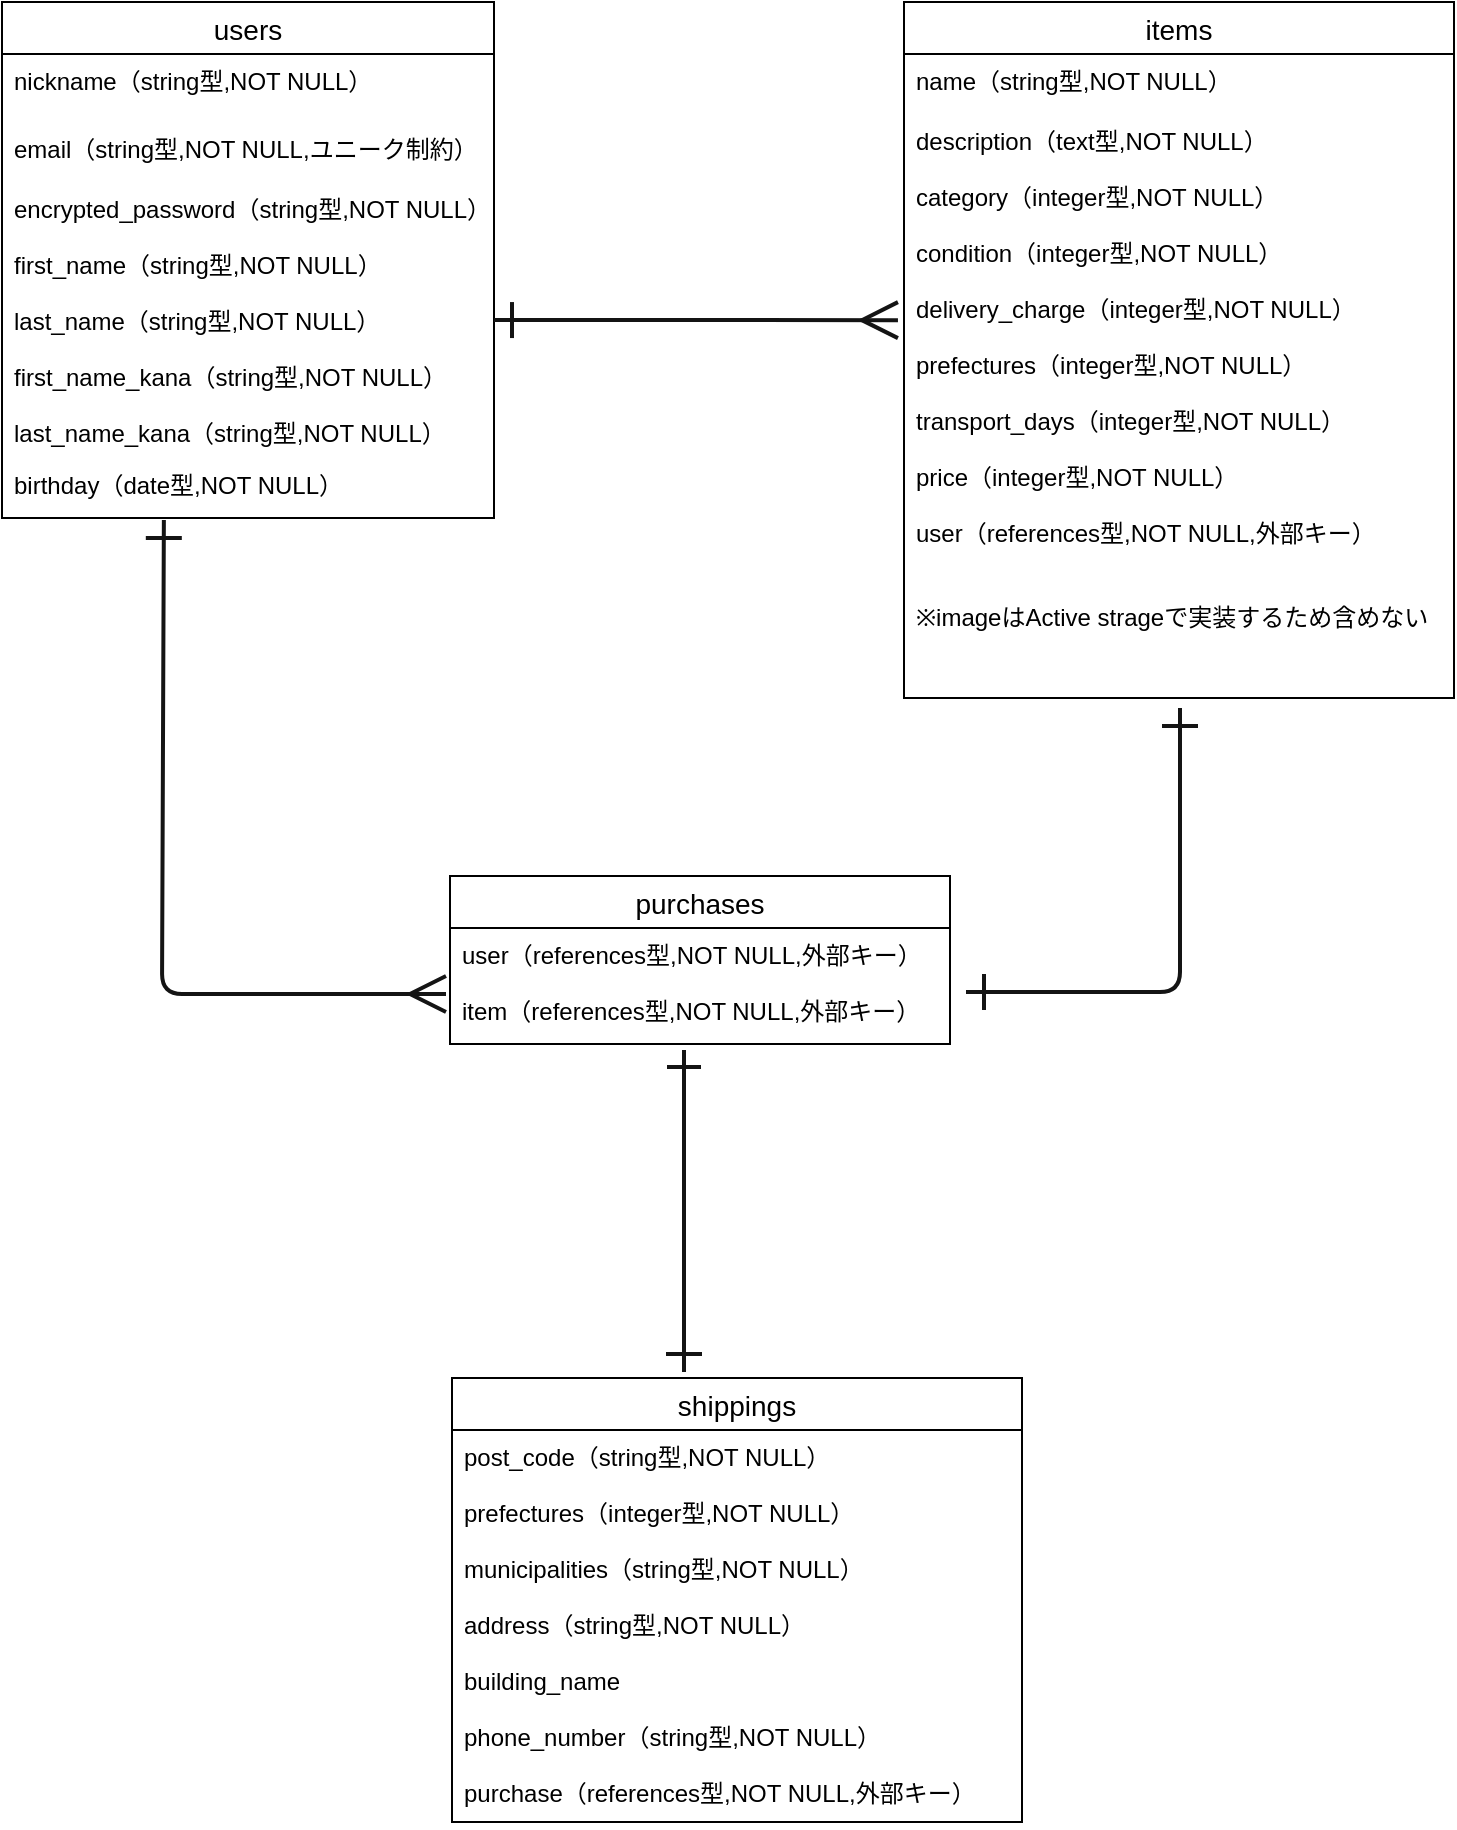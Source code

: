 <mxfile>
    <diagram id="WDk29YabvDiPtud6bRvM" name="ページ1">
        <mxGraphModel dx="703" dy="680" grid="1" gridSize="12" guides="1" tooltips="1" connect="1" arrows="1" fold="1" page="1" pageScale="1" pageWidth="827" pageHeight="1169" math="0" shadow="0">
            <root>
                <mxCell id="0"/>
                <mxCell id="1" parent="0"/>
                <mxCell id="2" value="items" style="swimlane;fontStyle=0;childLayout=stackLayout;horizontal=1;startSize=26;horizontalStack=0;resizeParent=1;resizeParentMax=0;resizeLast=0;collapsible=1;marginBottom=0;align=center;fontSize=14;" parent="1" vertex="1">
                    <mxGeometry x="481" y="32" width="275" height="348" as="geometry"/>
                </mxCell>
                <mxCell id="3" value="name（string型,NOT NULL）" style="text;strokeColor=none;fillColor=none;spacingLeft=4;spacingRight=4;overflow=hidden;rotatable=0;points=[[0,0.5],[1,0.5]];portConstraint=eastwest;fontSize=12;" parent="2" vertex="1">
                    <mxGeometry y="26" width="275" height="30" as="geometry"/>
                </mxCell>
                <mxCell id="5" value="description（text型,NOT NULL）&#10;&#10;category（integer型,NOT NULL）&#10;&#10;condition（integer型,NOT NULL）&#10;&#10;delivery_charge（integer型,NOT NULL）&#10;&#10;prefectures（integer型,NOT NULL）&#10;&#10;transport_days（integer型,NOT NULL）&#10;&#10;price（integer型,NOT NULL）&#10;&#10;user（references型,NOT NULL,外部キー）&#10;&#10;&#10;※imageはActive strageで実装するため含めない" style="text;strokeColor=none;fillColor=none;spacingLeft=4;spacingRight=4;overflow=hidden;rotatable=0;points=[[0,0.5],[1,0.5]];portConstraint=eastwest;fontSize=12;" parent="2" vertex="1">
                    <mxGeometry y="56" width="275" height="292" as="geometry"/>
                </mxCell>
                <mxCell id="6" value="users" style="swimlane;fontStyle=0;childLayout=stackLayout;horizontal=1;startSize=26;horizontalStack=0;resizeParent=1;resizeParentMax=0;resizeLast=0;collapsible=1;marginBottom=0;align=center;fontSize=14;" parent="1" vertex="1">
                    <mxGeometry x="30" y="32" width="246" height="258" as="geometry"/>
                </mxCell>
                <mxCell id="7" value="nickname（string型,NOT NULL）&#10;" style="text;strokeColor=none;fillColor=none;spacingLeft=4;spacingRight=4;overflow=hidden;rotatable=0;points=[[0,0.5],[1,0.5]];portConstraint=eastwest;fontSize=12;" parent="6" vertex="1">
                    <mxGeometry y="26" width="246" height="34" as="geometry"/>
                </mxCell>
                <mxCell id="8" value="email（string型,NOT NULL,ユニーク制約）" style="text;strokeColor=none;fillColor=none;spacingLeft=4;spacingRight=4;overflow=hidden;rotatable=0;points=[[0,0.5],[1,0.5]];portConstraint=eastwest;fontSize=12;" parent="6" vertex="1">
                    <mxGeometry y="60" width="246" height="30" as="geometry"/>
                </mxCell>
                <mxCell id="9" value="encrypted_password（string型,NOT NULL）&#10;&#10;first_name（string型,NOT NULL）&#10;&#10;last_name（string型,NOT NULL）&#10;&#10;first_name_kana（string型,NOT NULL）&#10;&#10;last_name_kana（string型,NOT NULL）&#10;" style="text;strokeColor=none;fillColor=none;spacingLeft=4;spacingRight=4;overflow=hidden;rotatable=0;points=[[0,0.5],[1,0.5]];portConstraint=eastwest;fontSize=12;" parent="6" vertex="1">
                    <mxGeometry y="90" width="246" height="138" as="geometry"/>
                </mxCell>
                <mxCell id="54" value="birthday（date型,NOT NULL）" style="text;strokeColor=none;fillColor=none;spacingLeft=4;spacingRight=4;overflow=hidden;rotatable=0;points=[[0,0.5],[1,0.5]];portConstraint=eastwest;fontSize=12;" parent="6" vertex="1">
                    <mxGeometry y="228" width="246" height="30" as="geometry"/>
                </mxCell>
                <mxCell id="17" style="edgeStyle=none;html=1;endArrow=ERmany;endFill=0;strokeWidth=2;targetPerimeterSpacing=0;endSize=15;startArrow=ERone;startFill=0;startSize=15;entryX=-0.011;entryY=0.353;entryDx=0;entryDy=0;entryPerimeter=0;strokeColor=#141414;" parent="1" source="9" target="5" edge="1">
                    <mxGeometry relative="1" as="geometry">
                        <mxPoint x="480" y="156" as="targetPoint"/>
                    </mxGeometry>
                </mxCell>
                <mxCell id="29" value="purchases" style="swimlane;fontStyle=0;childLayout=stackLayout;horizontal=1;startSize=26;horizontalStack=0;resizeParent=1;resizeParentMax=0;resizeLast=0;collapsible=1;marginBottom=0;align=center;fontSize=14;" parent="1" vertex="1">
                    <mxGeometry x="254" y="469" width="250" height="84" as="geometry"/>
                </mxCell>
                <mxCell id="59" value="user（references型,NOT NULL,外部キー）&#10;&#10;item（references型,NOT NULL,外部キー）" style="text;strokeColor=none;fillColor=none;spacingLeft=4;spacingRight=4;overflow=hidden;rotatable=0;points=[[0,0.5],[1,0.5]];portConstraint=eastwest;fontSize=12;" parent="29" vertex="1">
                    <mxGeometry y="26" width="250" height="58" as="geometry"/>
                </mxCell>
                <mxCell id="50" style="edgeStyle=none;html=1;endArrow=ERone;endFill=0;endSize=14;targetPerimeterSpacing=0;strokeWidth=2;startArrow=ERone;startFill=0;startSize=15;strokeColor=#141414;" parent="1" edge="1">
                    <mxGeometry relative="1" as="geometry">
                        <mxPoint x="371" y="556" as="targetPoint"/>
                        <mxPoint x="371" y="717" as="sourcePoint"/>
                    </mxGeometry>
                </mxCell>
                <mxCell id="39" value="shippings" style="swimlane;fontStyle=0;childLayout=stackLayout;horizontal=1;startSize=26;horizontalStack=0;resizeParent=1;resizeParentMax=0;resizeLast=0;collapsible=1;marginBottom=0;align=center;fontSize=14;" parent="1" vertex="1">
                    <mxGeometry x="255" y="720" width="285" height="222" as="geometry"/>
                </mxCell>
                <mxCell id="40" value="post_code（string型,NOT NULL）&#10;&#10;prefectures（integer型,NOT NULL）&#10;&#10;municipalities（string型,NOT NULL）&#10;&#10;address（string型,NOT NULL）&#10;&#10;building_name&#10;&#10;phone_number（string型,NOT NULL）&#10;&#10;purchase（references型,NOT NULL,外部キー）" style="text;strokeColor=none;fillColor=none;spacingLeft=4;spacingRight=4;overflow=hidden;rotatable=0;points=[[0,0.5],[1,0.5]];portConstraint=eastwest;fontSize=12;" parent="39" vertex="1">
                    <mxGeometry y="26" width="285" height="196" as="geometry"/>
                </mxCell>
                <mxCell id="56" style="edgeStyle=none;html=1;startArrow=ERone;startFill=0;endArrow=ERmany;endFill=0;startSize=15;endSize=15;targetPerimeterSpacing=0;strokeWidth=2;strokeColor=#141414;exitX=0.329;exitY=1.033;exitDx=0;exitDy=0;exitPerimeter=0;" parent="1" source="54" edge="1">
                    <mxGeometry relative="1" as="geometry">
                        <mxPoint x="252" y="528" as="targetPoint"/>
                        <Array as="points">
                            <mxPoint x="110" y="528"/>
                            <mxPoint x="252" y="528"/>
                        </Array>
                        <mxPoint x="110" y="288" as="sourcePoint"/>
                    </mxGeometry>
                </mxCell>
                <mxCell id="58" style="edgeStyle=none;html=1;exitX=1.032;exitY=0.067;exitDx=0;exitDy=0;startArrow=ERone;startFill=0;endArrow=ERone;endFill=0;startSize=15;endSize=15;targetPerimeterSpacing=0;strokeWidth=2;exitPerimeter=0;strokeColor=#141414;" parent="1" edge="1">
                    <mxGeometry relative="1" as="geometry">
                        <mxPoint x="619" y="385" as="targetPoint"/>
                        <Array as="points">
                            <mxPoint x="619" y="527"/>
                        </Array>
                        <mxPoint x="512" y="527.01" as="sourcePoint"/>
                    </mxGeometry>
                </mxCell>
            </root>
        </mxGraphModel>
    </diagram>
</mxfile>